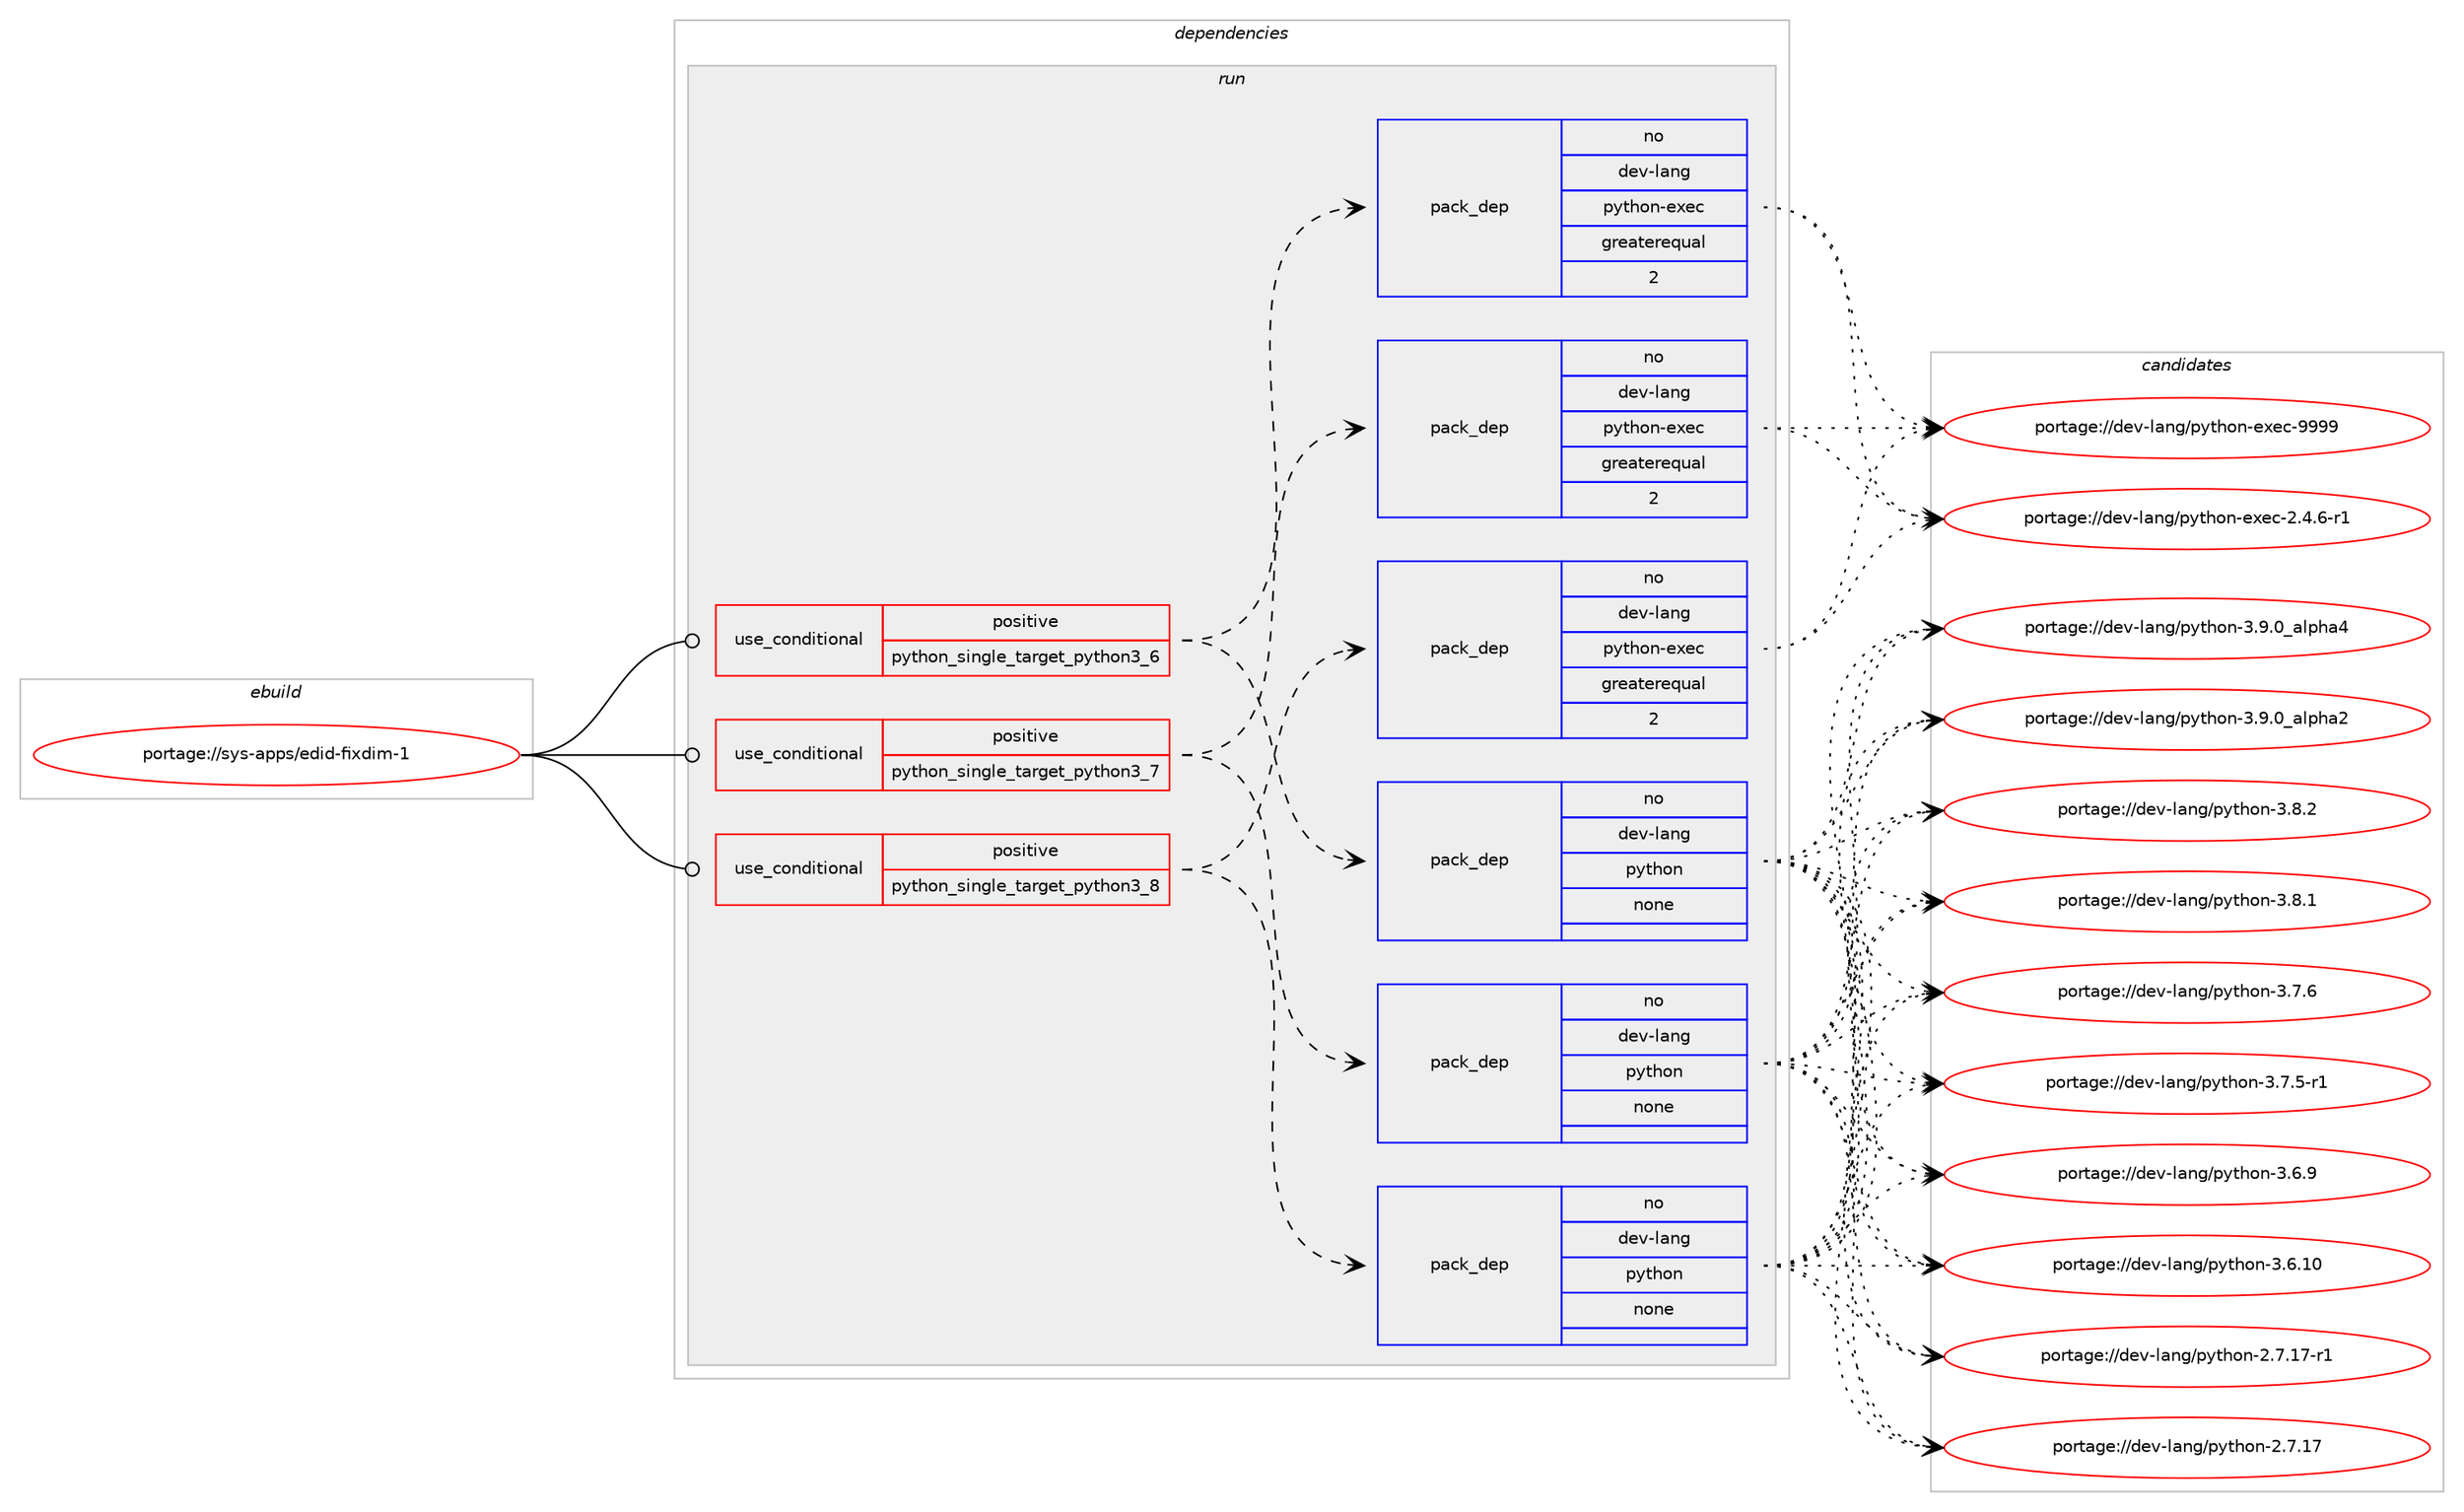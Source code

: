 digraph prolog {

# *************
# Graph options
# *************

newrank=true;
concentrate=true;
compound=true;
graph [rankdir=LR,fontname=Helvetica,fontsize=10,ranksep=1.5];#, ranksep=2.5, nodesep=0.2];
edge  [arrowhead=vee];
node  [fontname=Helvetica,fontsize=10];

# **********
# The ebuild
# **********

subgraph cluster_leftcol {
color=gray;
rank=same;
label=<<i>ebuild</i>>;
id [label="portage://sys-apps/edid-fixdim-1", color=red, width=4, href="../sys-apps/edid-fixdim-1.svg"];
}

# ****************
# The dependencies
# ****************

subgraph cluster_midcol {
color=gray;
label=<<i>dependencies</i>>;
subgraph cluster_compile {
fillcolor="#eeeeee";
style=filled;
label=<<i>compile</i>>;
}
subgraph cluster_compileandrun {
fillcolor="#eeeeee";
style=filled;
label=<<i>compile and run</i>>;
}
subgraph cluster_run {
fillcolor="#eeeeee";
style=filled;
label=<<i>run</i>>;
subgraph cond8451 {
dependency40067 [label=<<TABLE BORDER="0" CELLBORDER="1" CELLSPACING="0" CELLPADDING="4"><TR><TD ROWSPAN="3" CELLPADDING="10">use_conditional</TD></TR><TR><TD>positive</TD></TR><TR><TD>python_single_target_python3_6</TD></TR></TABLE>>, shape=none, color=red];
subgraph pack30694 {
dependency40068 [label=<<TABLE BORDER="0" CELLBORDER="1" CELLSPACING="0" CELLPADDING="4" WIDTH="220"><TR><TD ROWSPAN="6" CELLPADDING="30">pack_dep</TD></TR><TR><TD WIDTH="110">no</TD></TR><TR><TD>dev-lang</TD></TR><TR><TD>python</TD></TR><TR><TD>none</TD></TR><TR><TD></TD></TR></TABLE>>, shape=none, color=blue];
}
dependency40067:e -> dependency40068:w [weight=20,style="dashed",arrowhead="vee"];
subgraph pack30695 {
dependency40069 [label=<<TABLE BORDER="0" CELLBORDER="1" CELLSPACING="0" CELLPADDING="4" WIDTH="220"><TR><TD ROWSPAN="6" CELLPADDING="30">pack_dep</TD></TR><TR><TD WIDTH="110">no</TD></TR><TR><TD>dev-lang</TD></TR><TR><TD>python-exec</TD></TR><TR><TD>greaterequal</TD></TR><TR><TD>2</TD></TR></TABLE>>, shape=none, color=blue];
}
dependency40067:e -> dependency40069:w [weight=20,style="dashed",arrowhead="vee"];
}
id:e -> dependency40067:w [weight=20,style="solid",arrowhead="odot"];
subgraph cond8452 {
dependency40070 [label=<<TABLE BORDER="0" CELLBORDER="1" CELLSPACING="0" CELLPADDING="4"><TR><TD ROWSPAN="3" CELLPADDING="10">use_conditional</TD></TR><TR><TD>positive</TD></TR><TR><TD>python_single_target_python3_7</TD></TR></TABLE>>, shape=none, color=red];
subgraph pack30696 {
dependency40071 [label=<<TABLE BORDER="0" CELLBORDER="1" CELLSPACING="0" CELLPADDING="4" WIDTH="220"><TR><TD ROWSPAN="6" CELLPADDING="30">pack_dep</TD></TR><TR><TD WIDTH="110">no</TD></TR><TR><TD>dev-lang</TD></TR><TR><TD>python</TD></TR><TR><TD>none</TD></TR><TR><TD></TD></TR></TABLE>>, shape=none, color=blue];
}
dependency40070:e -> dependency40071:w [weight=20,style="dashed",arrowhead="vee"];
subgraph pack30697 {
dependency40072 [label=<<TABLE BORDER="0" CELLBORDER="1" CELLSPACING="0" CELLPADDING="4" WIDTH="220"><TR><TD ROWSPAN="6" CELLPADDING="30">pack_dep</TD></TR><TR><TD WIDTH="110">no</TD></TR><TR><TD>dev-lang</TD></TR><TR><TD>python-exec</TD></TR><TR><TD>greaterequal</TD></TR><TR><TD>2</TD></TR></TABLE>>, shape=none, color=blue];
}
dependency40070:e -> dependency40072:w [weight=20,style="dashed",arrowhead="vee"];
}
id:e -> dependency40070:w [weight=20,style="solid",arrowhead="odot"];
subgraph cond8453 {
dependency40073 [label=<<TABLE BORDER="0" CELLBORDER="1" CELLSPACING="0" CELLPADDING="4"><TR><TD ROWSPAN="3" CELLPADDING="10">use_conditional</TD></TR><TR><TD>positive</TD></TR><TR><TD>python_single_target_python3_8</TD></TR></TABLE>>, shape=none, color=red];
subgraph pack30698 {
dependency40074 [label=<<TABLE BORDER="0" CELLBORDER="1" CELLSPACING="0" CELLPADDING="4" WIDTH="220"><TR><TD ROWSPAN="6" CELLPADDING="30">pack_dep</TD></TR><TR><TD WIDTH="110">no</TD></TR><TR><TD>dev-lang</TD></TR><TR><TD>python</TD></TR><TR><TD>none</TD></TR><TR><TD></TD></TR></TABLE>>, shape=none, color=blue];
}
dependency40073:e -> dependency40074:w [weight=20,style="dashed",arrowhead="vee"];
subgraph pack30699 {
dependency40075 [label=<<TABLE BORDER="0" CELLBORDER="1" CELLSPACING="0" CELLPADDING="4" WIDTH="220"><TR><TD ROWSPAN="6" CELLPADDING="30">pack_dep</TD></TR><TR><TD WIDTH="110">no</TD></TR><TR><TD>dev-lang</TD></TR><TR><TD>python-exec</TD></TR><TR><TD>greaterequal</TD></TR><TR><TD>2</TD></TR></TABLE>>, shape=none, color=blue];
}
dependency40073:e -> dependency40075:w [weight=20,style="dashed",arrowhead="vee"];
}
id:e -> dependency40073:w [weight=20,style="solid",arrowhead="odot"];
}
}

# **************
# The candidates
# **************

subgraph cluster_choices {
rank=same;
color=gray;
label=<<i>candidates</i>>;

subgraph choice30694 {
color=black;
nodesep=1;
choice10010111845108971101034711212111610411111045514657464895971081121049752 [label="portage://dev-lang/python-3.9.0_alpha4", color=red, width=4,href="../dev-lang/python-3.9.0_alpha4.svg"];
choice10010111845108971101034711212111610411111045514657464895971081121049750 [label="portage://dev-lang/python-3.9.0_alpha2", color=red, width=4,href="../dev-lang/python-3.9.0_alpha2.svg"];
choice100101118451089711010347112121116104111110455146564650 [label="portage://dev-lang/python-3.8.2", color=red, width=4,href="../dev-lang/python-3.8.2.svg"];
choice100101118451089711010347112121116104111110455146564649 [label="portage://dev-lang/python-3.8.1", color=red, width=4,href="../dev-lang/python-3.8.1.svg"];
choice100101118451089711010347112121116104111110455146554654 [label="portage://dev-lang/python-3.7.6", color=red, width=4,href="../dev-lang/python-3.7.6.svg"];
choice1001011184510897110103471121211161041111104551465546534511449 [label="portage://dev-lang/python-3.7.5-r1", color=red, width=4,href="../dev-lang/python-3.7.5-r1.svg"];
choice100101118451089711010347112121116104111110455146544657 [label="portage://dev-lang/python-3.6.9", color=red, width=4,href="../dev-lang/python-3.6.9.svg"];
choice10010111845108971101034711212111610411111045514654464948 [label="portage://dev-lang/python-3.6.10", color=red, width=4,href="../dev-lang/python-3.6.10.svg"];
choice100101118451089711010347112121116104111110455046554649554511449 [label="portage://dev-lang/python-2.7.17-r1", color=red, width=4,href="../dev-lang/python-2.7.17-r1.svg"];
choice10010111845108971101034711212111610411111045504655464955 [label="portage://dev-lang/python-2.7.17", color=red, width=4,href="../dev-lang/python-2.7.17.svg"];
dependency40068:e -> choice10010111845108971101034711212111610411111045514657464895971081121049752:w [style=dotted,weight="100"];
dependency40068:e -> choice10010111845108971101034711212111610411111045514657464895971081121049750:w [style=dotted,weight="100"];
dependency40068:e -> choice100101118451089711010347112121116104111110455146564650:w [style=dotted,weight="100"];
dependency40068:e -> choice100101118451089711010347112121116104111110455146564649:w [style=dotted,weight="100"];
dependency40068:e -> choice100101118451089711010347112121116104111110455146554654:w [style=dotted,weight="100"];
dependency40068:e -> choice1001011184510897110103471121211161041111104551465546534511449:w [style=dotted,weight="100"];
dependency40068:e -> choice100101118451089711010347112121116104111110455146544657:w [style=dotted,weight="100"];
dependency40068:e -> choice10010111845108971101034711212111610411111045514654464948:w [style=dotted,weight="100"];
dependency40068:e -> choice100101118451089711010347112121116104111110455046554649554511449:w [style=dotted,weight="100"];
dependency40068:e -> choice10010111845108971101034711212111610411111045504655464955:w [style=dotted,weight="100"];
}
subgraph choice30695 {
color=black;
nodesep=1;
choice10010111845108971101034711212111610411111045101120101994557575757 [label="portage://dev-lang/python-exec-9999", color=red, width=4,href="../dev-lang/python-exec-9999.svg"];
choice10010111845108971101034711212111610411111045101120101994550465246544511449 [label="portage://dev-lang/python-exec-2.4.6-r1", color=red, width=4,href="../dev-lang/python-exec-2.4.6-r1.svg"];
dependency40069:e -> choice10010111845108971101034711212111610411111045101120101994557575757:w [style=dotted,weight="100"];
dependency40069:e -> choice10010111845108971101034711212111610411111045101120101994550465246544511449:w [style=dotted,weight="100"];
}
subgraph choice30696 {
color=black;
nodesep=1;
choice10010111845108971101034711212111610411111045514657464895971081121049752 [label="portage://dev-lang/python-3.9.0_alpha4", color=red, width=4,href="../dev-lang/python-3.9.0_alpha4.svg"];
choice10010111845108971101034711212111610411111045514657464895971081121049750 [label="portage://dev-lang/python-3.9.0_alpha2", color=red, width=4,href="../dev-lang/python-3.9.0_alpha2.svg"];
choice100101118451089711010347112121116104111110455146564650 [label="portage://dev-lang/python-3.8.2", color=red, width=4,href="../dev-lang/python-3.8.2.svg"];
choice100101118451089711010347112121116104111110455146564649 [label="portage://dev-lang/python-3.8.1", color=red, width=4,href="../dev-lang/python-3.8.1.svg"];
choice100101118451089711010347112121116104111110455146554654 [label="portage://dev-lang/python-3.7.6", color=red, width=4,href="../dev-lang/python-3.7.6.svg"];
choice1001011184510897110103471121211161041111104551465546534511449 [label="portage://dev-lang/python-3.7.5-r1", color=red, width=4,href="../dev-lang/python-3.7.5-r1.svg"];
choice100101118451089711010347112121116104111110455146544657 [label="portage://dev-lang/python-3.6.9", color=red, width=4,href="../dev-lang/python-3.6.9.svg"];
choice10010111845108971101034711212111610411111045514654464948 [label="portage://dev-lang/python-3.6.10", color=red, width=4,href="../dev-lang/python-3.6.10.svg"];
choice100101118451089711010347112121116104111110455046554649554511449 [label="portage://dev-lang/python-2.7.17-r1", color=red, width=4,href="../dev-lang/python-2.7.17-r1.svg"];
choice10010111845108971101034711212111610411111045504655464955 [label="portage://dev-lang/python-2.7.17", color=red, width=4,href="../dev-lang/python-2.7.17.svg"];
dependency40071:e -> choice10010111845108971101034711212111610411111045514657464895971081121049752:w [style=dotted,weight="100"];
dependency40071:e -> choice10010111845108971101034711212111610411111045514657464895971081121049750:w [style=dotted,weight="100"];
dependency40071:e -> choice100101118451089711010347112121116104111110455146564650:w [style=dotted,weight="100"];
dependency40071:e -> choice100101118451089711010347112121116104111110455146564649:w [style=dotted,weight="100"];
dependency40071:e -> choice100101118451089711010347112121116104111110455146554654:w [style=dotted,weight="100"];
dependency40071:e -> choice1001011184510897110103471121211161041111104551465546534511449:w [style=dotted,weight="100"];
dependency40071:e -> choice100101118451089711010347112121116104111110455146544657:w [style=dotted,weight="100"];
dependency40071:e -> choice10010111845108971101034711212111610411111045514654464948:w [style=dotted,weight="100"];
dependency40071:e -> choice100101118451089711010347112121116104111110455046554649554511449:w [style=dotted,weight="100"];
dependency40071:e -> choice10010111845108971101034711212111610411111045504655464955:w [style=dotted,weight="100"];
}
subgraph choice30697 {
color=black;
nodesep=1;
choice10010111845108971101034711212111610411111045101120101994557575757 [label="portage://dev-lang/python-exec-9999", color=red, width=4,href="../dev-lang/python-exec-9999.svg"];
choice10010111845108971101034711212111610411111045101120101994550465246544511449 [label="portage://dev-lang/python-exec-2.4.6-r1", color=red, width=4,href="../dev-lang/python-exec-2.4.6-r1.svg"];
dependency40072:e -> choice10010111845108971101034711212111610411111045101120101994557575757:w [style=dotted,weight="100"];
dependency40072:e -> choice10010111845108971101034711212111610411111045101120101994550465246544511449:w [style=dotted,weight="100"];
}
subgraph choice30698 {
color=black;
nodesep=1;
choice10010111845108971101034711212111610411111045514657464895971081121049752 [label="portage://dev-lang/python-3.9.0_alpha4", color=red, width=4,href="../dev-lang/python-3.9.0_alpha4.svg"];
choice10010111845108971101034711212111610411111045514657464895971081121049750 [label="portage://dev-lang/python-3.9.0_alpha2", color=red, width=4,href="../dev-lang/python-3.9.0_alpha2.svg"];
choice100101118451089711010347112121116104111110455146564650 [label="portage://dev-lang/python-3.8.2", color=red, width=4,href="../dev-lang/python-3.8.2.svg"];
choice100101118451089711010347112121116104111110455146564649 [label="portage://dev-lang/python-3.8.1", color=red, width=4,href="../dev-lang/python-3.8.1.svg"];
choice100101118451089711010347112121116104111110455146554654 [label="portage://dev-lang/python-3.7.6", color=red, width=4,href="../dev-lang/python-3.7.6.svg"];
choice1001011184510897110103471121211161041111104551465546534511449 [label="portage://dev-lang/python-3.7.5-r1", color=red, width=4,href="../dev-lang/python-3.7.5-r1.svg"];
choice100101118451089711010347112121116104111110455146544657 [label="portage://dev-lang/python-3.6.9", color=red, width=4,href="../dev-lang/python-3.6.9.svg"];
choice10010111845108971101034711212111610411111045514654464948 [label="portage://dev-lang/python-3.6.10", color=red, width=4,href="../dev-lang/python-3.6.10.svg"];
choice100101118451089711010347112121116104111110455046554649554511449 [label="portage://dev-lang/python-2.7.17-r1", color=red, width=4,href="../dev-lang/python-2.7.17-r1.svg"];
choice10010111845108971101034711212111610411111045504655464955 [label="portage://dev-lang/python-2.7.17", color=red, width=4,href="../dev-lang/python-2.7.17.svg"];
dependency40074:e -> choice10010111845108971101034711212111610411111045514657464895971081121049752:w [style=dotted,weight="100"];
dependency40074:e -> choice10010111845108971101034711212111610411111045514657464895971081121049750:w [style=dotted,weight="100"];
dependency40074:e -> choice100101118451089711010347112121116104111110455146564650:w [style=dotted,weight="100"];
dependency40074:e -> choice100101118451089711010347112121116104111110455146564649:w [style=dotted,weight="100"];
dependency40074:e -> choice100101118451089711010347112121116104111110455146554654:w [style=dotted,weight="100"];
dependency40074:e -> choice1001011184510897110103471121211161041111104551465546534511449:w [style=dotted,weight="100"];
dependency40074:e -> choice100101118451089711010347112121116104111110455146544657:w [style=dotted,weight="100"];
dependency40074:e -> choice10010111845108971101034711212111610411111045514654464948:w [style=dotted,weight="100"];
dependency40074:e -> choice100101118451089711010347112121116104111110455046554649554511449:w [style=dotted,weight="100"];
dependency40074:e -> choice10010111845108971101034711212111610411111045504655464955:w [style=dotted,weight="100"];
}
subgraph choice30699 {
color=black;
nodesep=1;
choice10010111845108971101034711212111610411111045101120101994557575757 [label="portage://dev-lang/python-exec-9999", color=red, width=4,href="../dev-lang/python-exec-9999.svg"];
choice10010111845108971101034711212111610411111045101120101994550465246544511449 [label="portage://dev-lang/python-exec-2.4.6-r1", color=red, width=4,href="../dev-lang/python-exec-2.4.6-r1.svg"];
dependency40075:e -> choice10010111845108971101034711212111610411111045101120101994557575757:w [style=dotted,weight="100"];
dependency40075:e -> choice10010111845108971101034711212111610411111045101120101994550465246544511449:w [style=dotted,weight="100"];
}
}

}
